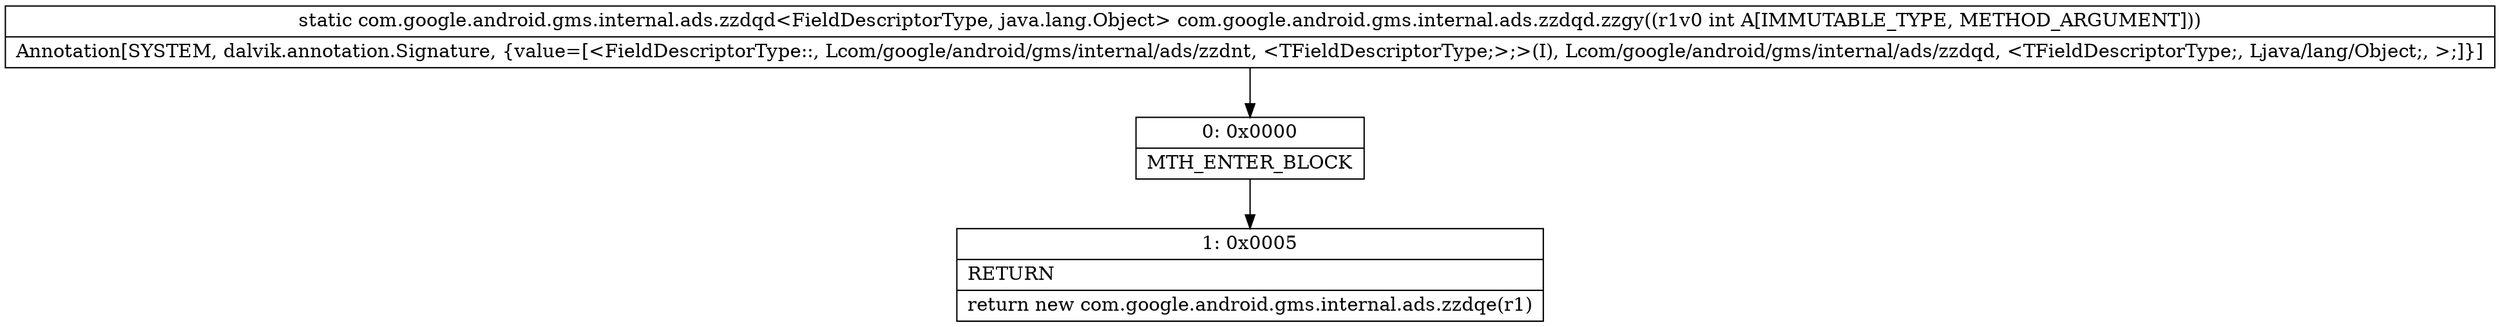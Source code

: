 digraph "CFG forcom.google.android.gms.internal.ads.zzdqd.zzgy(I)Lcom\/google\/android\/gms\/internal\/ads\/zzdqd;" {
Node_0 [shape=record,label="{0\:\ 0x0000|MTH_ENTER_BLOCK\l}"];
Node_1 [shape=record,label="{1\:\ 0x0005|RETURN\l|return new com.google.android.gms.internal.ads.zzdqe(r1)\l}"];
MethodNode[shape=record,label="{static com.google.android.gms.internal.ads.zzdqd\<FieldDescriptorType, java.lang.Object\> com.google.android.gms.internal.ads.zzdqd.zzgy((r1v0 int A[IMMUTABLE_TYPE, METHOD_ARGUMENT]))  | Annotation[SYSTEM, dalvik.annotation.Signature, \{value=[\<FieldDescriptorType::, Lcom\/google\/android\/gms\/internal\/ads\/zzdnt, \<TFieldDescriptorType;\>;\>(I), Lcom\/google\/android\/gms\/internal\/ads\/zzdqd, \<TFieldDescriptorType;, Ljava\/lang\/Object;, \>;]\}]\l}"];
MethodNode -> Node_0;
Node_0 -> Node_1;
}

